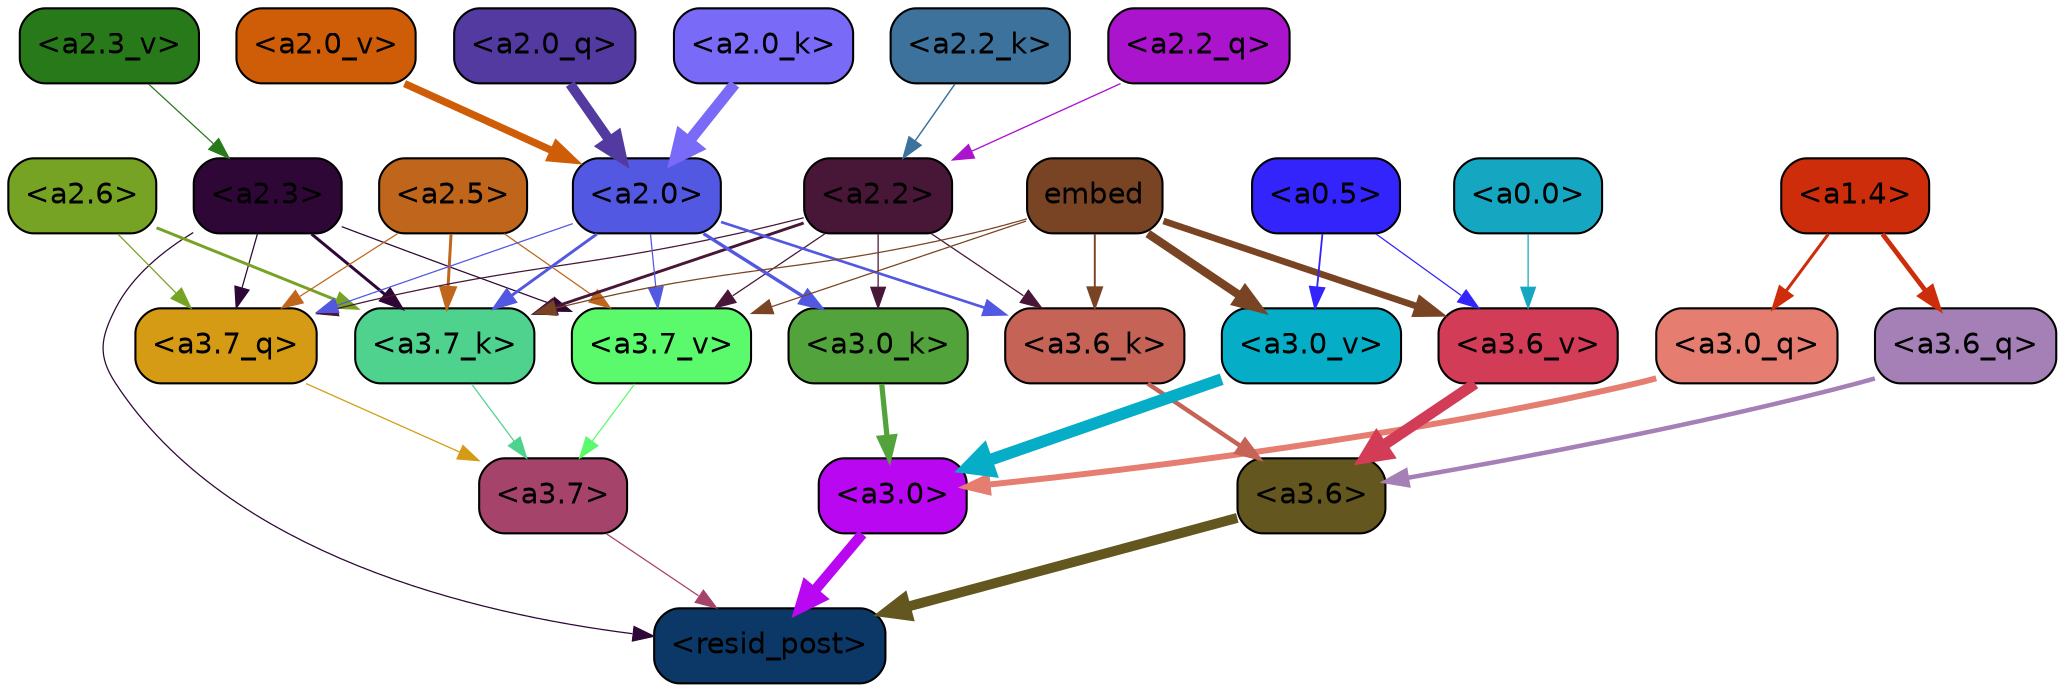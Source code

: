 strict digraph "" {
	graph [bgcolor=transparent,
		layout=dot,
		overlap=false,
		splines=true
	];
	"<a3.7>"	[color=black,
		fillcolor="#a6436b",
		fontname=Helvetica,
		shape=box,
		style="filled, rounded"];
	"<resid_post>"	[color=black,
		fillcolor="#0b3866",
		fontname=Helvetica,
		shape=box,
		style="filled, rounded"];
	"<a3.7>" -> "<resid_post>"	[color="#a6436b",
		penwidth=0.6];
	"<a3.6>"	[color=black,
		fillcolor="#63571f",
		fontname=Helvetica,
		shape=box,
		style="filled, rounded"];
	"<a3.6>" -> "<resid_post>"	[color="#63571f",
		penwidth=4.749041676521301];
	"<a3.0>"	[color=black,
		fillcolor="#b907f1",
		fontname=Helvetica,
		shape=box,
		style="filled, rounded"];
	"<a3.0>" -> "<resid_post>"	[color="#b907f1",
		penwidth=5.004215121269226];
	"<a2.3>"	[color=black,
		fillcolor="#2e0737",
		fontname=Helvetica,
		shape=box,
		style="filled, rounded"];
	"<a2.3>" -> "<resid_post>"	[color="#2e0737",
		penwidth=0.6];
	"<a3.7_q>"	[color=black,
		fillcolor="#d59b15",
		fontname=Helvetica,
		shape=box,
		style="filled, rounded"];
	"<a2.3>" -> "<a3.7_q>"	[color="#2e0737",
		penwidth=0.6];
	"<a3.7_k>"	[color=black,
		fillcolor="#50d28f",
		fontname=Helvetica,
		shape=box,
		style="filled, rounded"];
	"<a2.3>" -> "<a3.7_k>"	[color="#2e0737",
		penwidth=1.4391854107379913];
	"<a3.7_v>"	[color=black,
		fillcolor="#5bfa6c",
		fontname=Helvetica,
		shape=box,
		style="filled, rounded"];
	"<a2.3>" -> "<a3.7_v>"	[color="#2e0737",
		penwidth=0.6];
	"<a3.7_q>" -> "<a3.7>"	[color="#d59b15",
		penwidth=0.6];
	"<a3.6_q>"	[color=black,
		fillcolor="#a580b6",
		fontname=Helvetica,
		shape=box,
		style="filled, rounded"];
	"<a3.6_q>" -> "<a3.6>"	[color="#a580b6",
		penwidth=2.160832464694977];
	"<a3.0_q>"	[color=black,
		fillcolor="#e57e70",
		fontname=Helvetica,
		shape=box,
		style="filled, rounded"];
	"<a3.0_q>" -> "<a3.0>"	[color="#e57e70",
		penwidth=2.870753765106201];
	"<a3.7_k>" -> "<a3.7>"	[color="#50d28f",
		penwidth=0.6];
	"<a3.6_k>"	[color=black,
		fillcolor="#c56356",
		fontname=Helvetica,
		shape=box,
		style="filled, rounded"];
	"<a3.6_k>" -> "<a3.6>"	[color="#c56356",
		penwidth=2.13908451795578];
	"<a3.0_k>"	[color=black,
		fillcolor="#53a33c",
		fontname=Helvetica,
		shape=box,
		style="filled, rounded"];
	"<a3.0_k>" -> "<a3.0>"	[color="#53a33c",
		penwidth=2.520303964614868];
	"<a3.7_v>" -> "<a3.7>"	[color="#5bfa6c",
		penwidth=0.6];
	"<a3.6_v>"	[color=black,
		fillcolor="#d23c56",
		fontname=Helvetica,
		shape=box,
		style="filled, rounded"];
	"<a3.6_v>" -> "<a3.6>"	[color="#d23c56",
		penwidth=5.297133803367615];
	"<a3.0_v>"	[color=black,
		fillcolor="#05adc6",
		fontname=Helvetica,
		shape=box,
		style="filled, rounded"];
	"<a3.0_v>" -> "<a3.0>"	[color="#05adc6",
		penwidth=5.680712580680847];
	"<a2.6>"	[color=black,
		fillcolor="#76a323",
		fontname=Helvetica,
		shape=box,
		style="filled, rounded"];
	"<a2.6>" -> "<a3.7_q>"	[color="#76a323",
		penwidth=0.6];
	"<a2.6>" -> "<a3.7_k>"	[color="#76a323",
		penwidth=1.4180794060230255];
	"<a2.5>"	[color=black,
		fillcolor="#bf661c",
		fontname=Helvetica,
		shape=box,
		style="filled, rounded"];
	"<a2.5>" -> "<a3.7_q>"	[color="#bf661c",
		penwidth=0.6];
	"<a2.5>" -> "<a3.7_k>"	[color="#bf661c",
		penwidth=1.4281435310840607];
	"<a2.5>" -> "<a3.7_v>"	[color="#bf661c",
		penwidth=0.6];
	"<a2.2>"	[color=black,
		fillcolor="#481637",
		fontname=Helvetica,
		shape=box,
		style="filled, rounded"];
	"<a2.2>" -> "<a3.7_q>"	[color="#481637",
		penwidth=0.6];
	"<a2.2>" -> "<a3.7_k>"	[color="#481637",
		penwidth=1.3982512056827545];
	"<a2.2>" -> "<a3.6_k>"	[color="#481637",
		penwidth=0.6];
	"<a2.2>" -> "<a3.0_k>"	[color="#481637",
		penwidth=0.6];
	"<a2.2>" -> "<a3.7_v>"	[color="#481637",
		penwidth=0.6];
	"<a2.0>"	[color=black,
		fillcolor="#5258e1",
		fontname=Helvetica,
		shape=box,
		style="filled, rounded"];
	"<a2.0>" -> "<a3.7_q>"	[color="#5258e1",
		penwidth=0.6];
	"<a2.0>" -> "<a3.7_k>"	[color="#5258e1",
		penwidth=1.404832512140274];
	"<a2.0>" -> "<a3.6_k>"	[color="#5258e1",
		penwidth=1.2708758115768433];
	"<a2.0>" -> "<a3.0_k>"	[color="#5258e1",
		penwidth=1.6207245588302612];
	"<a2.0>" -> "<a3.7_v>"	[color="#5258e1",
		penwidth=0.6];
	"<a1.4>"	[color=black,
		fillcolor="#cd2d0a",
		fontname=Helvetica,
		shape=box,
		style="filled, rounded"];
	"<a1.4>" -> "<a3.6_q>"	[color="#cd2d0a",
		penwidth=2.289449453353882];
	"<a1.4>" -> "<a3.0_q>"	[color="#cd2d0a",
		penwidth=1.4600623846054077];
	embed	[color=black,
		fillcolor="#794423",
		fontname=Helvetica,
		shape=box,
		style="filled, rounded"];
	embed -> "<a3.7_k>"	[color="#794423",
		penwidth=0.6];
	embed -> "<a3.6_k>"	[color="#794423",
		penwidth=0.9291638135910034];
	embed -> "<a3.7_v>"	[color="#794423",
		penwidth=0.6];
	embed -> "<a3.6_v>"	[color="#794423",
		penwidth=3.1808209121227264];
	embed -> "<a3.0_v>"	[color="#794423",
		penwidth=4.036660343408585];
	"<a0.5>"	[color=black,
		fillcolor="#3324fb",
		fontname=Helvetica,
		shape=box,
		style="filled, rounded"];
	"<a0.5>" -> "<a3.6_v>"	[color="#3324fb",
		penwidth=0.6];
	"<a0.5>" -> "<a3.0_v>"	[color="#3324fb",
		penwidth=0.8798569142818451];
	"<a0.0>"	[color=black,
		fillcolor="#15a7c2",
		fontname=Helvetica,
		shape=box,
		style="filled, rounded"];
	"<a0.0>" -> "<a3.6_v>"	[color="#15a7c2",
		penwidth=0.6];
	"<a2.2_q>"	[color=black,
		fillcolor="#ab14cd",
		fontname=Helvetica,
		shape=box,
		style="filled, rounded"];
	"<a2.2_q>" -> "<a2.2>"	[color="#ab14cd",
		penwidth=0.6392357051372528];
	"<a2.0_q>"	[color=black,
		fillcolor="#533aa0",
		fontname=Helvetica,
		shape=box,
		style="filled, rounded"];
	"<a2.0_q>" -> "<a2.0>"	[color="#533aa0",
		penwidth=4.795779317617416];
	"<a2.2_k>"	[color=black,
		fillcolor="#3c729c",
		fontname=Helvetica,
		shape=box,
		style="filled, rounded"];
	"<a2.2_k>" -> "<a2.2>"	[color="#3c729c",
		penwidth=0.7060726433992386];
	"<a2.0_k>"	[color=black,
		fillcolor="#7a6af8",
		fontname=Helvetica,
		shape=box,
		style="filled, rounded"];
	"<a2.0_k>" -> "<a2.0>"	[color="#7a6af8",
		penwidth=5.401692286133766];
	"<a2.3_v>"	[color=black,
		fillcolor="#27791a",
		fontname=Helvetica,
		shape=box,
		style="filled, rounded"];
	"<a2.3_v>" -> "<a2.3>"	[color="#27791a",
		penwidth=0.6];
	"<a2.0_v>"	[color=black,
		fillcolor="#cf5d08",
		fontname=Helvetica,
		shape=box,
		style="filled, rounded"];
	"<a2.0_v>" -> "<a2.0>"	[color="#cf5d08",
		penwidth=3.56003999710083];
}
